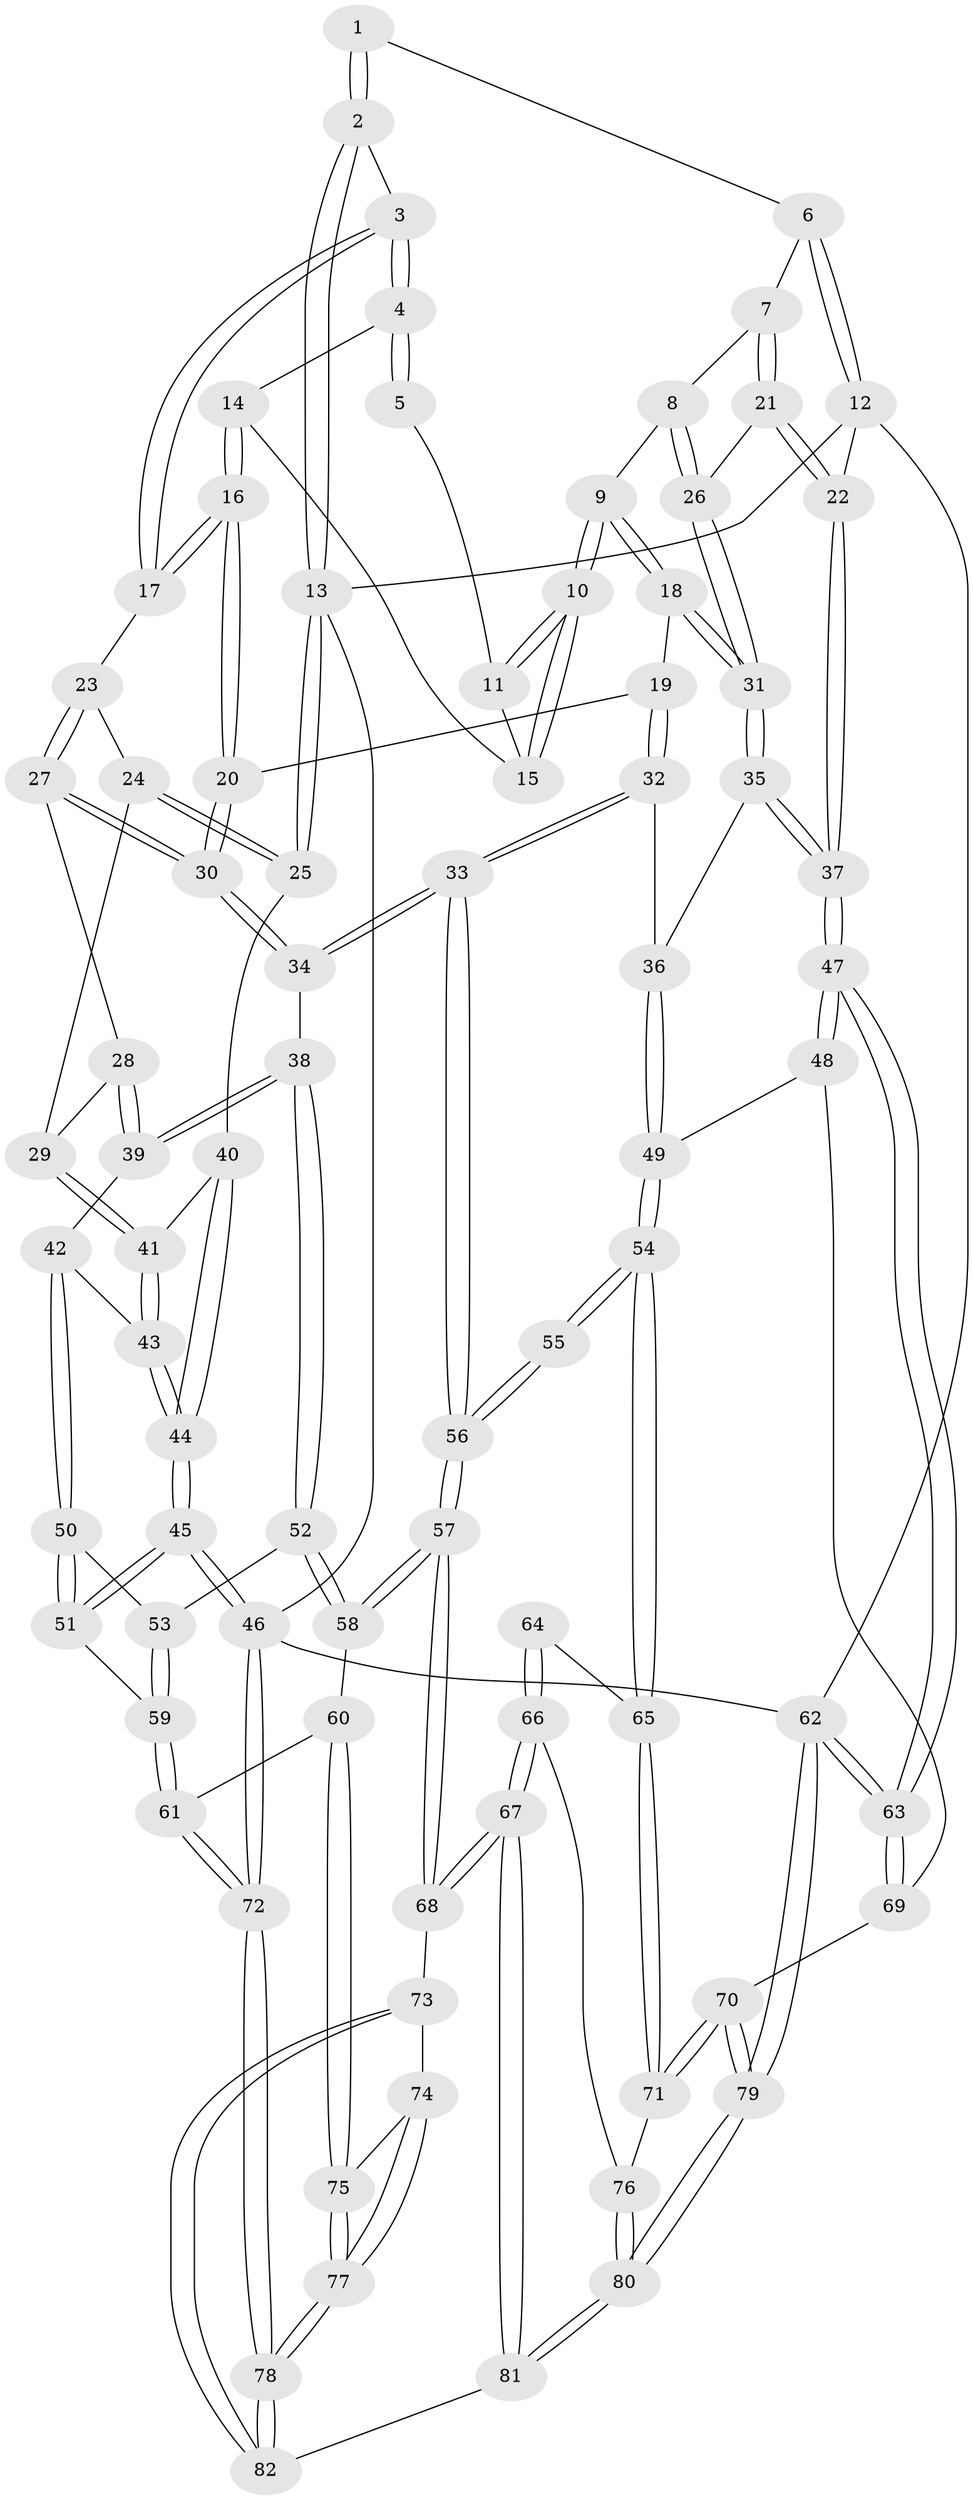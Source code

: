 // Generated by graph-tools (version 1.1) at 2025/51/03/09/25 03:51:05]
// undirected, 82 vertices, 202 edges
graph export_dot {
graph [start="1"]
  node [color=gray90,style=filled];
  1 [pos="+0.6507205517412851+0"];
  2 [pos="+0.2390665123786282+0"];
  3 [pos="+0.31538089223580207+0.051369129015713375"];
  4 [pos="+0.489699684099144+0.09777605278331442"];
  5 [pos="+0.6369822529245168+0"];
  6 [pos="+0.6919820898192733+0"];
  7 [pos="+0.7586553017102692+0.09388041375931931"];
  8 [pos="+0.7228212946505832+0.16794719644773107"];
  9 [pos="+0.6798842804702552+0.1884353352831373"];
  10 [pos="+0.6440836400420747+0.15835248948747774"];
  11 [pos="+0.6194496238803763+0"];
  12 [pos="+1+0"];
  13 [pos="+0+0"];
  14 [pos="+0.4996146563845199+0.10483171253213847"];
  15 [pos="+0.5468260861738201+0.11285066065369012"];
  16 [pos="+0.49246791963845626+0.2617050369967996"];
  17 [pos="+0.2901439539283746+0.15194707021227347"];
  18 [pos="+0.6308410093892216+0.30329831179208355"];
  19 [pos="+0.5737974425836653+0.33340758188714004"];
  20 [pos="+0.5381816488881414+0.3356211150495443"];
  21 [pos="+1+0"];
  22 [pos="+1+0"];
  23 [pos="+0.28961419708000435+0.15285733144491004"];
  24 [pos="+0.1024641543724613+0.20491713873689765"];
  25 [pos="+0+0"];
  26 [pos="+0.9088427828024667+0.26811757950775994"];
  27 [pos="+0.29538167937381227+0.3732162453775214"];
  28 [pos="+0.2804334598607856+0.3778096617033464"];
  29 [pos="+0.056647409357273304+0.38112874288621784"];
  30 [pos="+0.3937734196713646+0.4358401949109499"];
  31 [pos="+0.8461993672552884+0.4564256800663856"];
  32 [pos="+0.6474568691569308+0.5779423733294972"];
  33 [pos="+0.5742494387673857+0.6422471793280534"];
  34 [pos="+0.4094608112368284+0.5488976283644587"];
  35 [pos="+0.8492409036597475+0.4696755532833389"];
  36 [pos="+0.7945446032087788+0.5384462599702683"];
  37 [pos="+1+0.5829445860274928"];
  38 [pos="+0.3255745658219858+0.6258172323537985"];
  39 [pos="+0.17475321609764932+0.5763160335019262"];
  40 [pos="+0+0.38917771505616816"];
  41 [pos="+0.04561097535008155+0.3888156807404645"];
  42 [pos="+0.12367170265380668+0.583095453757297"];
  43 [pos="+0.11231037600318543+0.571349219081976"];
  44 [pos="+0+0.6380455210041656"];
  45 [pos="+0+1"];
  46 [pos="+0+1"];
  47 [pos="+1+0.5887636196451944"];
  48 [pos="+0.883109855920523+0.7480633203509323"];
  49 [pos="+0.8432383329537251+0.7376662022218706"];
  50 [pos="+0.10532014716241916+0.6891165944679"];
  51 [pos="+0.06163262618650347+0.7491859413018117"];
  52 [pos="+0.30918252368537297+0.7088557987415802"];
  53 [pos="+0.2652654994102249+0.725717703349092"];
  54 [pos="+0.8275373566405156+0.7486416449407051"];
  55 [pos="+0.6374508417318436+0.7247403107635877"];
  56 [pos="+0.5787006773880842+0.6936856577821953"];
  57 [pos="+0.5241023552249316+0.8011454372345428"];
  58 [pos="+0.3519244655659448+0.7778199935765069"];
  59 [pos="+0.2042478478939509+0.8034324540342437"];
  60 [pos="+0.3340293953830005+0.8285410060359645"];
  61 [pos="+0.21190341954646277+0.8541355182676641"];
  62 [pos="+1+1"];
  63 [pos="+1+1"];
  64 [pos="+0.6863019524973603+0.8044873603568062"];
  65 [pos="+0.78559465251107+0.8308200095644334"];
  66 [pos="+0.6744637433209447+0.89853360783185"];
  67 [pos="+0.6664892531466017+0.9064694851964928"];
  68 [pos="+0.5280346845509316+0.8301391938171986"];
  69 [pos="+0.9112203239290826+0.8024215243493943"];
  70 [pos="+0.879029275845301+0.93029697888054"];
  71 [pos="+0.7825532006045094+0.8493727983193151"];
  72 [pos="+0.019640285102077694+1"];
  73 [pos="+0.5085473919977573+0.8783717574854466"];
  74 [pos="+0.4555527351623032+0.9183707299960995"];
  75 [pos="+0.3359685377318443+0.8509362666309791"];
  76 [pos="+0.7806074290248595+0.8515400969704688"];
  77 [pos="+0.24103309743002363+1"];
  78 [pos="+0.21656332712365006+1"];
  79 [pos="+1+1"];
  80 [pos="+0.7454770724305285+1"];
  81 [pos="+0.7232677556487878+1"];
  82 [pos="+0.6698650676237973+1"];
  1 -- 2;
  1 -- 2;
  1 -- 6;
  2 -- 3;
  2 -- 13;
  2 -- 13;
  3 -- 4;
  3 -- 4;
  3 -- 17;
  3 -- 17;
  4 -- 5;
  4 -- 5;
  4 -- 14;
  5 -- 11;
  6 -- 7;
  6 -- 12;
  6 -- 12;
  7 -- 8;
  7 -- 21;
  7 -- 21;
  8 -- 9;
  8 -- 26;
  8 -- 26;
  9 -- 10;
  9 -- 10;
  9 -- 18;
  9 -- 18;
  10 -- 11;
  10 -- 11;
  10 -- 15;
  10 -- 15;
  11 -- 15;
  12 -- 13;
  12 -- 22;
  12 -- 62;
  13 -- 25;
  13 -- 25;
  13 -- 46;
  14 -- 15;
  14 -- 16;
  14 -- 16;
  16 -- 17;
  16 -- 17;
  16 -- 20;
  16 -- 20;
  17 -- 23;
  18 -- 19;
  18 -- 31;
  18 -- 31;
  19 -- 20;
  19 -- 32;
  19 -- 32;
  20 -- 30;
  20 -- 30;
  21 -- 22;
  21 -- 22;
  21 -- 26;
  22 -- 37;
  22 -- 37;
  23 -- 24;
  23 -- 27;
  23 -- 27;
  24 -- 25;
  24 -- 25;
  24 -- 29;
  25 -- 40;
  26 -- 31;
  26 -- 31;
  27 -- 28;
  27 -- 30;
  27 -- 30;
  28 -- 29;
  28 -- 39;
  28 -- 39;
  29 -- 41;
  29 -- 41;
  30 -- 34;
  30 -- 34;
  31 -- 35;
  31 -- 35;
  32 -- 33;
  32 -- 33;
  32 -- 36;
  33 -- 34;
  33 -- 34;
  33 -- 56;
  33 -- 56;
  34 -- 38;
  35 -- 36;
  35 -- 37;
  35 -- 37;
  36 -- 49;
  36 -- 49;
  37 -- 47;
  37 -- 47;
  38 -- 39;
  38 -- 39;
  38 -- 52;
  38 -- 52;
  39 -- 42;
  40 -- 41;
  40 -- 44;
  40 -- 44;
  41 -- 43;
  41 -- 43;
  42 -- 43;
  42 -- 50;
  42 -- 50;
  43 -- 44;
  43 -- 44;
  44 -- 45;
  44 -- 45;
  45 -- 46;
  45 -- 46;
  45 -- 51;
  45 -- 51;
  46 -- 72;
  46 -- 72;
  46 -- 62;
  47 -- 48;
  47 -- 48;
  47 -- 63;
  47 -- 63;
  48 -- 49;
  48 -- 69;
  49 -- 54;
  49 -- 54;
  50 -- 51;
  50 -- 51;
  50 -- 53;
  51 -- 59;
  52 -- 53;
  52 -- 58;
  52 -- 58;
  53 -- 59;
  53 -- 59;
  54 -- 55;
  54 -- 55;
  54 -- 65;
  54 -- 65;
  55 -- 56;
  55 -- 56;
  56 -- 57;
  56 -- 57;
  57 -- 58;
  57 -- 58;
  57 -- 68;
  57 -- 68;
  58 -- 60;
  59 -- 61;
  59 -- 61;
  60 -- 61;
  60 -- 75;
  60 -- 75;
  61 -- 72;
  61 -- 72;
  62 -- 63;
  62 -- 63;
  62 -- 79;
  62 -- 79;
  63 -- 69;
  63 -- 69;
  64 -- 65;
  64 -- 66;
  64 -- 66;
  65 -- 71;
  65 -- 71;
  66 -- 67;
  66 -- 67;
  66 -- 76;
  67 -- 68;
  67 -- 68;
  67 -- 81;
  67 -- 81;
  68 -- 73;
  69 -- 70;
  70 -- 71;
  70 -- 71;
  70 -- 79;
  70 -- 79;
  71 -- 76;
  72 -- 78;
  72 -- 78;
  73 -- 74;
  73 -- 82;
  73 -- 82;
  74 -- 75;
  74 -- 77;
  74 -- 77;
  75 -- 77;
  75 -- 77;
  76 -- 80;
  76 -- 80;
  77 -- 78;
  77 -- 78;
  78 -- 82;
  78 -- 82;
  79 -- 80;
  79 -- 80;
  80 -- 81;
  80 -- 81;
  81 -- 82;
}
